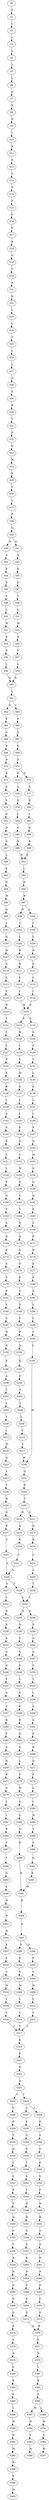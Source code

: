 strict digraph  {
	S0 -> S1 [ label = S ];
	S1 -> S2 [ label = L ];
	S2 -> S3 [ label = L ];
	S3 -> S4 [ label = L ];
	S4 -> S5 [ label = V ];
	S5 -> S6 [ label = L ];
	S6 -> S7 [ label = G ];
	S7 -> S8 [ label = D ];
	S8 -> S9 [ label = D ];
	S9 -> S10 [ label = L ];
	S10 -> S11 [ label = A ];
	S11 -> S12 [ label = P ];
	S12 -> S13 [ label = S ];
	S13 -> S14 [ label = S ];
	S14 -> S15 [ label = P ];
	S15 -> S16 [ label = V ];
	S16 -> S17 [ label = P ];
	S17 -> S18 [ label = R ];
	S18 -> S19 [ label = G ];
	S19 -> S20 [ label = C ];
	S20 -> S21 [ label = A ];
	S21 -> S22 [ label = D ];
	S22 -> S23 [ label = L ];
	S23 -> S24 [ label = L ];
	S24 -> S25 [ label = T ];
	S25 -> S26 [ label = L ];
	S26 -> S27 [ label = L ];
	S27 -> S28 [ label = A ];
	S28 -> S29 [ label = E ];
	S29 -> S30 [ label = R ];
	S30 -> S31 [ label = V ];
	S31 -> S32 [ label = P ];
	S32 -> S33 [ label = G ];
	S33 -> S34 [ label = H ];
	S34 -> S35 [ label = R ];
	S35 -> S36 [ label = L ];
	S36 -> S37 [ label = L ];
	S37 -> S38 [ label = P ];
	S38 -> S39 [ label = Q ];
	S39 -> S40 [ label = R ];
	S39 -> S41 [ label = Q ];
	S40 -> S42 [ label = A ];
	S41 -> S43 [ label = S ];
	S42 -> S44 [ label = E ];
	S43 -> S45 [ label = Q ];
	S44 -> S46 [ label = S ];
	S45 -> S47 [ label = G ];
	S46 -> S48 [ label = V ];
	S47 -> S49 [ label = I ];
	S48 -> S50 [ label = L ];
	S49 -> S51 [ label = L ];
	S50 -> S52 [ label = M ];
	S51 -> S53 [ label = M ];
	S52 -> S54 [ label = E ];
	S53 -> S55 [ label = E ];
	S54 -> S56 [ label = F ];
	S55 -> S57 [ label = F ];
	S56 -> S58 [ label = L ];
	S57 -> S59 [ label = L ];
	S58 -> S60 [ label = K ];
	S59 -> S60 [ label = K ];
	S60 -> S61 [ label = L ];
	S61 -> S62 [ label = Q ];
	S61 -> S63 [ label = L ];
	S62 -> S64 [ label = E ];
	S63 -> S65 [ label = A ];
	S64 -> S66 [ label = A ];
	S65 -> S67 [ label = G ];
	S66 -> S68 [ label = R ];
	S67 -> S69 [ label = Q ];
	S68 -> S70 [ label = R ];
	S69 -> S71 [ label = S ];
	S70 -> S72 [ label = E ];
	S71 -> S73 [ label = E ];
	S71 -> S74 [ label = D ];
	S72 -> S75 [ label = E ];
	S73 -> S76 [ label = S ];
	S74 -> S77 [ label = S ];
	S75 -> S78 [ label = V ];
	S76 -> S79 [ label = D ];
	S77 -> S80 [ label = D ];
	S78 -> S81 [ label = G ];
	S79 -> S82 [ label = L ];
	S80 -> S83 [ label = L ];
	S81 -> S84 [ label = D ];
	S82 -> S85 [ label = G ];
	S83 -> S86 [ label = G ];
	S84 -> S87 [ label = G ];
	S85 -> S88 [ label = R ];
	S86 -> S89 [ label = R ];
	S87 -> S90 [ label = L ];
	S88 -> S91 [ label = R ];
	S89 -> S91 [ label = R ];
	S90 -> S92 [ label = E ];
	S91 -> S93 [ label = L ];
	S92 -> S94 [ label = D ];
	S93 -> S95 [ label = H ];
	S94 -> S96 [ label = W ];
	S95 -> S97 [ label = W ];
	S96 -> S98 [ label = Q ];
	S97 -> S99 [ label = H ];
	S97 -> S100 [ label = Q ];
	S98 -> S101 [ label = L ];
	S99 -> S102 [ label = L ];
	S100 -> S103 [ label = V ];
	S101 -> S104 [ label = Q ];
	S102 -> S105 [ label = L ];
	S103 -> S106 [ label = L ];
	S104 -> S107 [ label = W ];
	S105 -> S108 [ label = R ];
	S106 -> S109 [ label = R ];
	S107 -> S110 [ label = A ];
	S108 -> S111 [ label = E ];
	S109 -> S112 [ label = E ];
	S110 -> S113 [ label = L ];
	S111 -> S114 [ label = L ];
	S112 -> S115 [ label = L ];
	S113 -> S116 [ label = V ];
	S114 -> S117 [ label = I ];
	S115 -> S118 [ label = I ];
	S116 -> S119 [ label = R ];
	S117 -> S120 [ label = N ];
	S118 -> S120 [ label = N ];
	S119 -> S121 [ label = T ];
	S120 -> S122 [ label = K ];
	S120 -> S123 [ label = E ];
	S121 -> S124 [ label = L ];
	S122 -> S125 [ label = R ];
	S123 -> S126 [ label = S ];
	S124 -> S127 [ label = L ];
	S125 -> S128 [ label = I ];
	S126 -> S129 [ label = V ];
	S127 -> S130 [ label = D ];
	S128 -> S131 [ label = V ];
	S129 -> S132 [ label = V ];
	S130 -> S133 [ label = E ];
	S131 -> S134 [ label = M ];
	S132 -> S135 [ label = L ];
	S133 -> S136 [ label = R ];
	S134 -> S137 [ label = E ];
	S135 -> S138 [ label = E ];
	S136 -> S139 [ label = L ];
	S137 -> S140 [ label = L ];
	S138 -> S141 [ label = L ];
	S139 -> S142 [ label = A ];
	S140 -> S143 [ label = I ];
	S141 -> S144 [ label = I ];
	S142 -> S145 [ label = F ];
	S143 -> S146 [ label = P ];
	S144 -> S147 [ label = P ];
	S145 -> S148 [ label = E ];
	S146 -> S149 [ label = G ];
	S147 -> S150 [ label = G ];
	S148 -> S151 [ label = L ];
	S149 -> S152 [ label = V ];
	S150 -> S153 [ label = M ];
	S151 -> S154 [ label = L ];
	S152 -> S155 [ label = N ];
	S153 -> S156 [ label = G ];
	S154 -> S157 [ label = P ];
	S155 -> S158 [ label = P ];
	S156 -> S159 [ label = G ];
	S157 -> S160 [ label = G ];
	S158 -> S161 [ label = V ];
	S159 -> S162 [ label = Q ];
	S160 -> S163 [ label = P ];
	S161 -> S164 [ label = T ];
	S162 -> S165 [ label = E ];
	S163 -> S166 [ label = A ];
	S164 -> S167 [ label = G ];
	S165 -> S168 [ label = S ];
	S166 -> S169 [ label = N ];
	S167 -> S170 [ label = D ];
	S168 -> S171 [ label = P ];
	S169 -> S172 [ label = P ];
	S170 -> S173 [ label = G ];
	S171 -> S174 [ label = R ];
	S172 -> S175 [ label = A ];
	S173 -> S176 [ label = D ];
	S174 -> S177 [ label = E ];
	S175 -> S178 [ label = S ];
	S176 -> S179 [ label = P ];
	S177 -> S180 [ label = E ];
	S178 -> S181 [ label = P ];
	S179 -> S182 [ label = C ];
	S180 -> S183 [ label = A ];
	S181 -> S184 [ label = V ];
	S182 -> S185 [ label = D ];
	S183 -> S186 [ label = L ];
	S184 -> S187 [ label = A ];
	S185 -> S188 [ label = S ];
	S186 -> S189 [ label = L ];
	S187 -> S190 [ label = H ];
	S188 -> S191 [ label = P ];
	S189 -> S192 [ label = C ];
	S190 -> S193 [ label = D ];
	S191 -> S194 [ label = Q ];
	S192 -> S195 [ label = L ];
	S193 -> S196 [ label = E ];
	S194 -> S197 [ label = E ];
	S195 -> S198 [ label = M ];
	S196 -> S199 [ label = A ];
	S197 -> S200 [ label = D ];
	S198 -> S201 [ label = Q ];
	S199 -> S202 [ label = L ];
	S200 -> S203 [ label = A ];
	S201 -> S204 [ label = D ];
	S202 -> S205 [ label = L ];
	S203 -> S206 [ label = L ];
	S204 -> S207 [ label = T ];
	S205 -> S208 [ label = T ];
	S206 -> S209 [ label = L ];
	S207 -> S210 [ label = H ];
	S207 -> S211 [ label = N ];
	S208 -> S212 [ label = L ];
	S209 -> S213 [ label = C ];
	S210 -> S214 [ label = N ];
	S211 -> S215 [ label = N ];
	S212 -> S216 [ label = M ];
	S213 -> S217 [ label = L ];
	S214 -> S218 [ label = R ];
	S215 -> S219 [ label = R ];
	S216 -> S220 [ label = Q ];
	S217 -> S198 [ label = M ];
	S218 -> S221 [ label = V ];
	S219 -> S222 [ label = V ];
	S220 -> S223 [ label = Y ];
	S221 -> S224 [ label = A ];
	S222 -> S225 [ label = A ];
	S223 -> S226 [ label = T ];
	S224 -> S227 [ label = S ];
	S224 -> S228 [ label = T ];
	S225 -> S229 [ label = T ];
	S226 -> S230 [ label = H ];
	S227 -> S231 [ label = L ];
	S228 -> S232 [ label = L ];
	S229 -> S232 [ label = L ];
	S230 -> S233 [ label = N ];
	S231 -> S234 [ label = D ];
	S232 -> S235 [ label = D ];
	S232 -> S236 [ label = E ];
	S233 -> S237 [ label = R ];
	S234 -> S238 [ label = D ];
	S235 -> S239 [ label = D ];
	S236 -> S240 [ label = D ];
	S237 -> S241 [ label = V ];
	S238 -> S242 [ label = A ];
	S239 -> S243 [ label = S ];
	S240 -> S244 [ label = A ];
	S241 -> S224 [ label = A ];
	S242 -> S245 [ label = G ];
	S243 -> S246 [ label = S ];
	S244 -> S247 [ label = A ];
	S245 -> S248 [ label = G ];
	S246 -> S249 [ label = S ];
	S247 -> S250 [ label = G ];
	S248 -> S251 [ label = P ];
	S249 -> S252 [ label = S ];
	S250 -> S253 [ label = T ];
	S251 -> S254 [ label = A ];
	S252 -> S255 [ label = S ];
	S253 -> S256 [ label = I ];
	S254 -> S257 [ label = V ];
	S255 -> S258 [ label = E ];
	S256 -> S259 [ label = S ];
	S257 -> S260 [ label = R ];
	S258 -> S261 [ label = R ];
	S259 -> S262 [ label = A ];
	S260 -> S263 [ label = P ];
	S261 -> S264 [ label = Q ];
	S262 -> S265 [ label = E ];
	S263 -> S266 [ label = G ];
	S264 -> S267 [ label = E ];
	S265 -> S268 [ label = R ];
	S266 -> S269 [ label = Q ];
	S267 -> S270 [ label = L ];
	S268 -> S271 [ label = Q ];
	S269 -> S272 [ label = R ];
	S270 -> S273 [ label = V ];
	S271 -> S274 [ label = E ];
	S272 -> S275 [ label = E ];
	S273 -> S276 [ label = W ];
	S274 -> S277 [ label = L ];
	S275 -> S278 [ label = L ];
	S276 -> S279 [ label = S ];
	S277 -> S280 [ label = I ];
	S278 -> S281 [ label = I ];
	S279 -> S282 [ label = V ];
	S280 -> S283 [ label = W ];
	S281 -> S284 [ label = R ];
	S282 -> S285 [ label = Q ];
	S283 -> S286 [ label = S ];
	S284 -> S287 [ label = V ];
	S285 -> S288 [ label = R ];
	S286 -> S289 [ label = V ];
	S287 -> S290 [ label = V ];
	S288 -> S291 [ label = W ];
	S289 -> S292 [ label = Q ];
	S290 -> S293 [ label = Q ];
	S291 -> S294 [ label = H ];
	S292 -> S295 [ label = R ];
	S293 -> S296 [ label = S ];
	S294 -> S297 [ label = N ];
	S295 -> S291 [ label = W ];
	S296 -> S298 [ label = W ];
	S297 -> S299 [ label = E ];
	S297 -> S300 [ label = Q ];
	S298 -> S301 [ label = H ];
	S299 -> S302 [ label = F ];
	S300 -> S303 [ label = F ];
	S301 -> S304 [ label = N ];
	S302 -> S305 [ label = V ];
	S303 -> S306 [ label = V ];
	S304 -> S307 [ label = K ];
	S305 -> S308 [ label = M ];
	S306 -> S309 [ label = M ];
	S307 -> S310 [ label = F ];
	S308 -> S311 [ label = L ];
	S309 -> S312 [ label = L ];
	S310 -> S313 [ label = V ];
	S311 -> S314 [ label = C ];
	S312 -> S315 [ label = C ];
	S313 -> S316 [ label = M ];
	S314 -> S317 [ label = T ];
	S315 -> S317 [ label = T ];
	S316 -> S318 [ label = L ];
	S317 -> S319 [ label = E ];
	S318 -> S320 [ label = C ];
	S319 -> S321 [ label = P ];
	S320 -> S317 [ label = T ];
	S321 -> S322 [ label = D ];
	S322 -> S323 [ label = A ];
	S323 -> S324 [ label = V ];
	S323 -> S325 [ label = T ];
	S324 -> S326 [ label = V ];
	S325 -> S327 [ label = C ];
	S325 -> S328 [ label = V ];
	S326 -> S329 [ label = P ];
	S327 -> S330 [ label = P ];
	S328 -> S331 [ label = P ];
	S329 -> S332 [ label = T ];
	S330 -> S333 [ label = G ];
	S331 -> S334 [ label = S ];
	S332 -> S335 [ label = Q ];
	S333 -> S336 [ label = P ];
	S334 -> S337 [ label = S ];
	S335 -> S338 [ label = L ];
	S336 -> S339 [ label = T ];
	S337 -> S340 [ label = P ];
	S338 -> S341 [ label = S ];
	S339 -> S342 [ label = A ];
	S340 -> S343 [ label = V ];
	S341 -> S344 [ label = A ];
	S342 -> S345 [ label = T ];
	S343 -> S346 [ label = P ];
	S344 -> S347 [ label = G ];
	S345 -> S348 [ label = N ];
	S346 -> S349 [ label = N ];
	S347 -> S350 [ label = Q ];
	S348 -> S351 [ label = H ];
	S349 -> S352 [ label = R ];
	S350 -> S353 [ label = P ];
	S351 -> S354 [ label = G ];
	S352 -> S355 [ label = S ];
	S353 -> S356 [ label = V ];
	S354 -> S357 [ label = S ];
	S355 -> S358 [ label = A ];
	S356 -> S359 [ label = R ];
	S357 -> S360 [ label = R ];
	S358 -> S361 [ label = R ];
	S359 -> S362 [ label = H ];
	S360 -> S363 [ label = N ];
	S361 -> S364 [ label = N ];
	S362 -> S365 [ label = G ];
	S363 -> S366 [ label = G ];
	S364 -> S367 [ label = G ];
	S365 -> S368 [ label = P ];
	S366 -> S369 [ label = P ];
	S367 -> S370 [ label = P ];
	S368 -> S371 [ label = G ];
	S369 -> S372 [ label = G ];
	S370 -> S373 [ label = G ];
	S371 -> S374 [ label = R ];
	S372 -> S375 [ label = R ];
	S373 -> S375 [ label = R ];
	S374 -> S376 [ label = S ];
	S375 -> S377 [ label = P ];
	S376 -> S378 [ label = A ];
	S377 -> S379 [ label = N ];
	S378 -> S380 [ label = L ];
	S379 -> S381 [ label = L ];
	S380 -> S382 [ label = R ];
	S381 -> S383 [ label = R ];
	S382 -> S384 [ label = S ];
	S383 -> S385 [ label = S ];
	S384 -> S386 [ label = L ];
	S385 -> S387 [ label = M ];
	S385 -> S388 [ label = L ];
	S386 -> S389 [ label = W ];
	S387 -> S390 [ label = W ];
	S388 -> S391 [ label = W ];
	S389 -> S392 [ label = N ];
	S390 -> S393 [ label = S ];
	S391 -> S394 [ label = S ];
	S392 -> S395 [ label = M ];
	S393 -> S396 [ label = M ];
	S394 -> S397 [ label = M ];
	S395 -> S398 [ label = R ];
	S398 -> S399 [ label = E ];
	S399 -> S400 [ label = M ];
}
